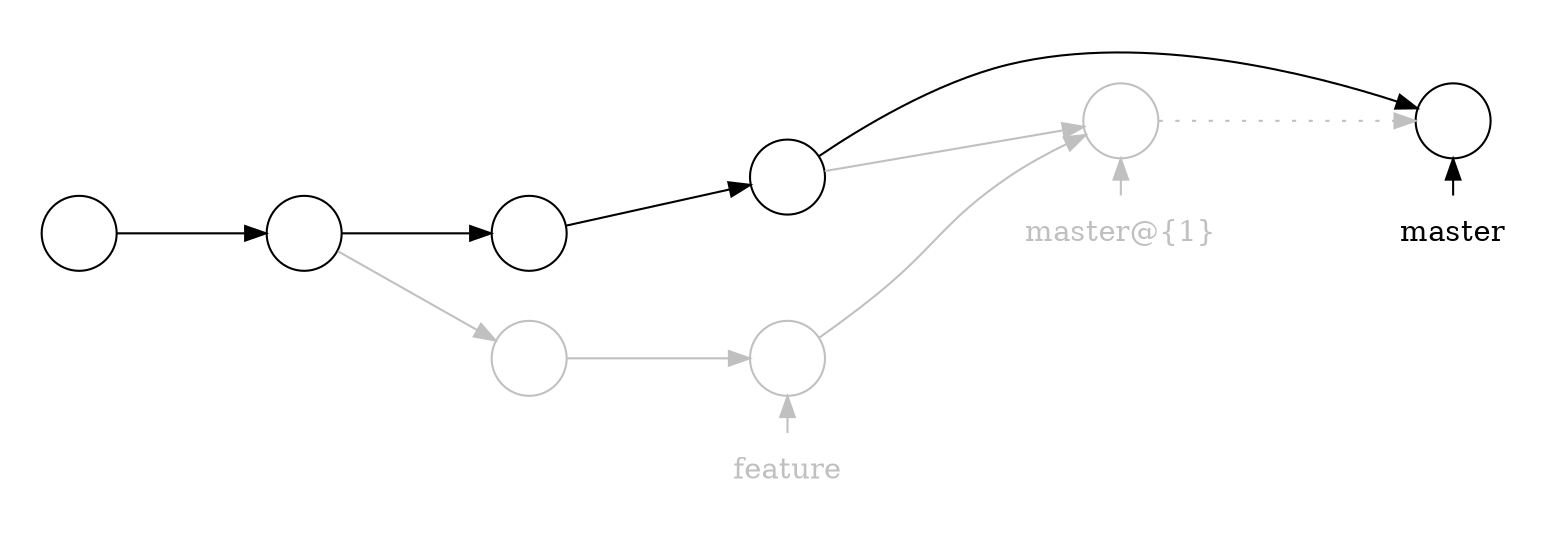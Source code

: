 digraph G {
	rankdir="LR";
	graph [ranksep=1];
	node [label="",shape="circle"];

	subgraph cluster_m {
		color="none";

		m0 -> m1 -> m2 -> m3;
		m4 -> m5 [color="grey",style="dotted"];
		m3 -> m5 [constraint=false];
		m4 [color="grey"];
		m3 -> m4 [color="grey"];

		master [label="master", shape="none"];
		{ rank=same; master -> m5 [constraint=false]; }

		master2 [label="master@{1}", shape="none", color="grey", fontcolor="grey"];
		{ rank=same; master2 -> m4 [constraint=false,color="grey"]; }
	}
	subgraph cluster_b {
		node [color="grey"];
		edge [color="grey"];
		color="none";

		m1 -> b1 -> b2 -> m4;

		feature [label="feature", shape="none", color="grey", fontcolor="grey"];
		{ rank=same; feature -> b2; }
	}


}

